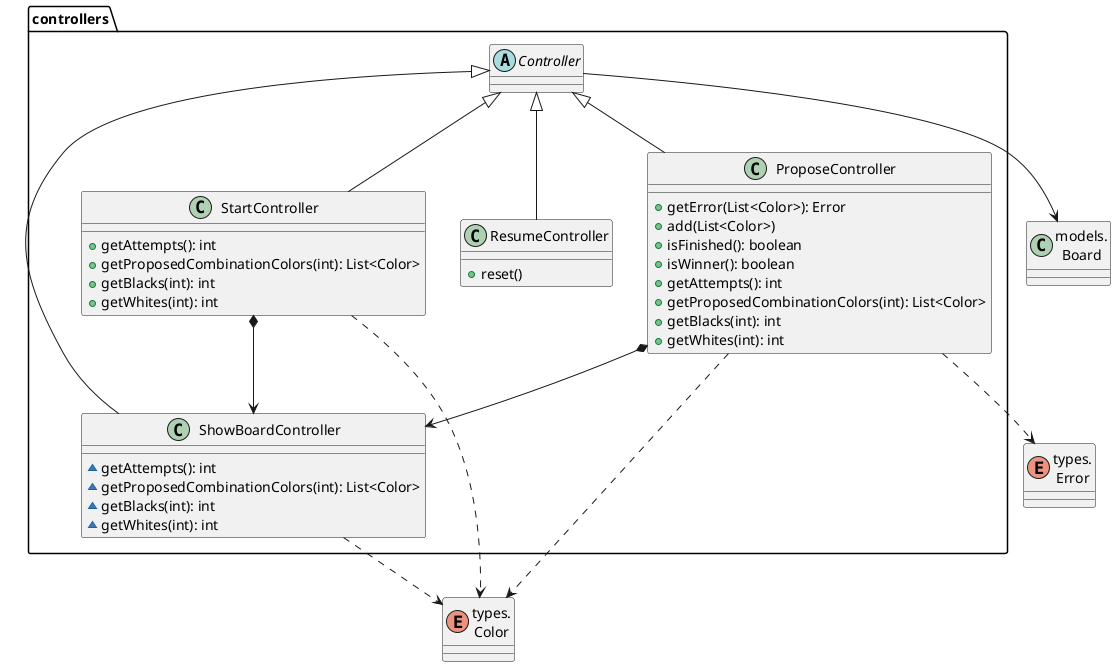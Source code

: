 @startuml mastermind_analisis_controllers
package controllers {
    abstract class Controller
    class StartController {
        + getAttempts(): int
        + getProposedCombinationColors(int): List<Color>
        + getBlacks(int): int
        + getWhites(int): int
    }
    class ProposeController {
        + getError(List<Color>): Error
        + add(List<Color>)
        + isFinished(): boolean
        + isWinner(): boolean
        + getAttempts(): int
        + getProposedCombinationColors(int): List<Color>
        + getBlacks(int): int
        + getWhites(int): int
    }
    class ResumeController {
        + reset()
    }
    class ShowBoardController {
        ~ getAttempts(): int
        ~ getProposedCombinationColors(int): List<Color>
        ~ getBlacks(int): int
        ~ getWhites(int): int
    }
}

Controller <|-- StartController
Controller <|-- ProposeController
Controller <|-- ResumeController
Controller <|-- ShowBoardController
StartController *-down-> ShowBoardController
ProposeController *-down-> ShowBoardController

class "models.\nBoard" as Board
enum "types.\nColor" as Color
enum "types.\nError" as Error

Controller -down-> Board
ProposeController .down.> Error
ProposeController .down.> Color
ShowBoardController .down.> Color
StartController .down.> Color
@enduml

@startuml mastermind_analisis_views
package views {
    class PlayerView
    class StartView {
        ~ start(StartController)
    }
    class ProposeView {
        ~ propose(ProposeController)
    }
    class ResumeView {
        ~ resume(ResumeController): boolean
    }
    class BoardView {
        ~ write(Controller)
    }
    class ProposedCombinationView {
        ~ write(ProposeController)
        ~ read(): List<Color>
    }
    class SecretCombinationView {
        ~ write()
    }
    class ResultView {
        ~ write(int, int)
    }
    class ColorView {
        ~ write(Color)
        ~ read(): Color
    }
    enum Message {
        ~ write()
        ~ write(int)
        ~ write(int, int)
    }
    class ErrorView {
        ~ write(Error)
    }
}

PlayerView *-down-> StartView
PlayerView *-down-> ProposeView
PlayerView *-down-> ResumeView
StartView .down.> BoardView
ProposeView .down.> BoardView
BoardView .down.> ProposedCombinationView
BoardView .down.> ResultView
BoardView .down.> Message
BoardView .down.> SecretCombinationView
ProposedCombinationView .down.> ColorView
ProposedCombinationView .down.> ErrorView
ProposedCombinationView .down.> Message
ResultView .down.> Message
StartView .down.> Message
ResumeView .down.> Message
ProposeView .down.> ProposedCombinationView
ProposeView .down.> Message

class "controllers.\nProposeController" as ProposeController
class "controllers.\nStartController" as StartController
class "controllers.\nResumeController" as ResumeController
abstract class "controllers.\nController" as Controller
enum "types.\nColor" as Color
enum "types.\nError" as Error

ResumeView -down-> ResumeController
StartView -down-> StartController
ProposeView -down-> ProposeController
BoardView -down-> Controller
ProposedCombinationView .down.> ProposeController
BoardView .down.> Color
ProposedCombinationView .down.> Color
ColorView .down.> Color
ProposedCombinationView .down.> Error
ErrorView .down.> Error
@enduml

@startuml mastermind_analisis_models
package models {
    class Board {
        + reset()
        + add(List<Color>)
        + getError(List<Color>): Error
        + isFinished(): boolean
        + isWinner(): boolean
        - isLoser(): boolean
        + getAttempts(): int
        + getProposedCombinationColors(int): List<Color>
        + getBlacks(int): int
        + getWhites(int): int
    }
    class Combination
    class ProposedCombination {
        ~ ProposedCombination(List<Color>)
        ~ getColors(): List<Color>
        ~ getError(): Error
        ~ contains(Color): boolean
        ~ contains(Color, int): boolean
    }
    class SecretCombination {
        ~ getResult(ProposedCombination): Result
    }
    Combination <|-- ProposedCombination
    Combination <|-- SecretCombination
    class Result {
        ~ Result(int, int)
        ~ getBlacks(): int
        ~ getWhites(): int
        ~ isWinner(): boolean
    }
}


enum "types.\nColor" as Color
enum "types.\nError" as Error

Board .down.> Color
Board .down.> Error
Combination *-down-> Color
ProposedCombination .down.> Error

Board *-down-> ProposedCombination
Board *-down-> SecretCombination
Board *-down-> Result
SecretCombination .down.> Result
SecretCombination .down.> ProposedCombination
@enduml

@startuml mastermind_analisis_types
package types {
    enum Color {
        + RED
        + GREEN
        + YELLOW
        + BLUE
        + MAGENTA
        + CYAN
    }

    enum Error {
        + DUPLICATED
        + WRONG_CHARACTERS
        + WRONG_LENGTH
    }
}
@enduml